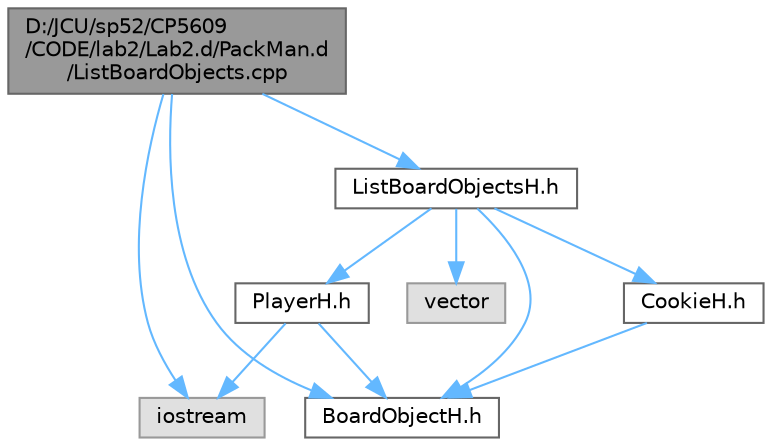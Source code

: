 digraph "D:/JCU/sp52/CP5609/CODE/lab2/Lab2.d/PackMan.d/ListBoardObjects.cpp"
{
 // LATEX_PDF_SIZE
  bgcolor="transparent";
  edge [fontname=Helvetica,fontsize=10,labelfontname=Helvetica,labelfontsize=10];
  node [fontname=Helvetica,fontsize=10,shape=box,height=0.2,width=0.4];
  Node1 [label="D:/JCU/sp52/CP5609\l/CODE/lab2/Lab2.d/PackMan.d\l/ListBoardObjects.cpp",height=0.2,width=0.4,color="gray40", fillcolor="grey60", style="filled", fontcolor="black",tooltip=" "];
  Node1 -> Node2 [color="steelblue1",style="solid"];
  Node2 [label="iostream",height=0.2,width=0.4,color="grey60", fillcolor="#E0E0E0", style="filled",tooltip=" "];
  Node1 -> Node3 [color="steelblue1",style="solid"];
  Node3 [label="BoardObjectH.h",height=0.2,width=0.4,color="grey40", fillcolor="white", style="filled",URL="$_board_object_h_8h.html",tooltip=" "];
  Node1 -> Node4 [color="steelblue1",style="solid"];
  Node4 [label="ListBoardObjectsH.h",height=0.2,width=0.4,color="grey40", fillcolor="white", style="filled",URL="$_list_board_objects_h_8h.html",tooltip=" "];
  Node4 -> Node5 [color="steelblue1",style="solid"];
  Node5 [label="vector",height=0.2,width=0.4,color="grey60", fillcolor="#E0E0E0", style="filled",tooltip=" "];
  Node4 -> Node3 [color="steelblue1",style="solid"];
  Node4 -> Node6 [color="steelblue1",style="solid"];
  Node6 [label="PlayerH.h",height=0.2,width=0.4,color="grey40", fillcolor="white", style="filled",URL="$_player_h_8h.html",tooltip=" "];
  Node6 -> Node2 [color="steelblue1",style="solid"];
  Node6 -> Node3 [color="steelblue1",style="solid"];
  Node4 -> Node7 [color="steelblue1",style="solid"];
  Node7 [label="CookieH.h",height=0.2,width=0.4,color="grey40", fillcolor="white", style="filled",URL="$_cookie_h_8h.html",tooltip=" "];
  Node7 -> Node3 [color="steelblue1",style="solid"];
}
